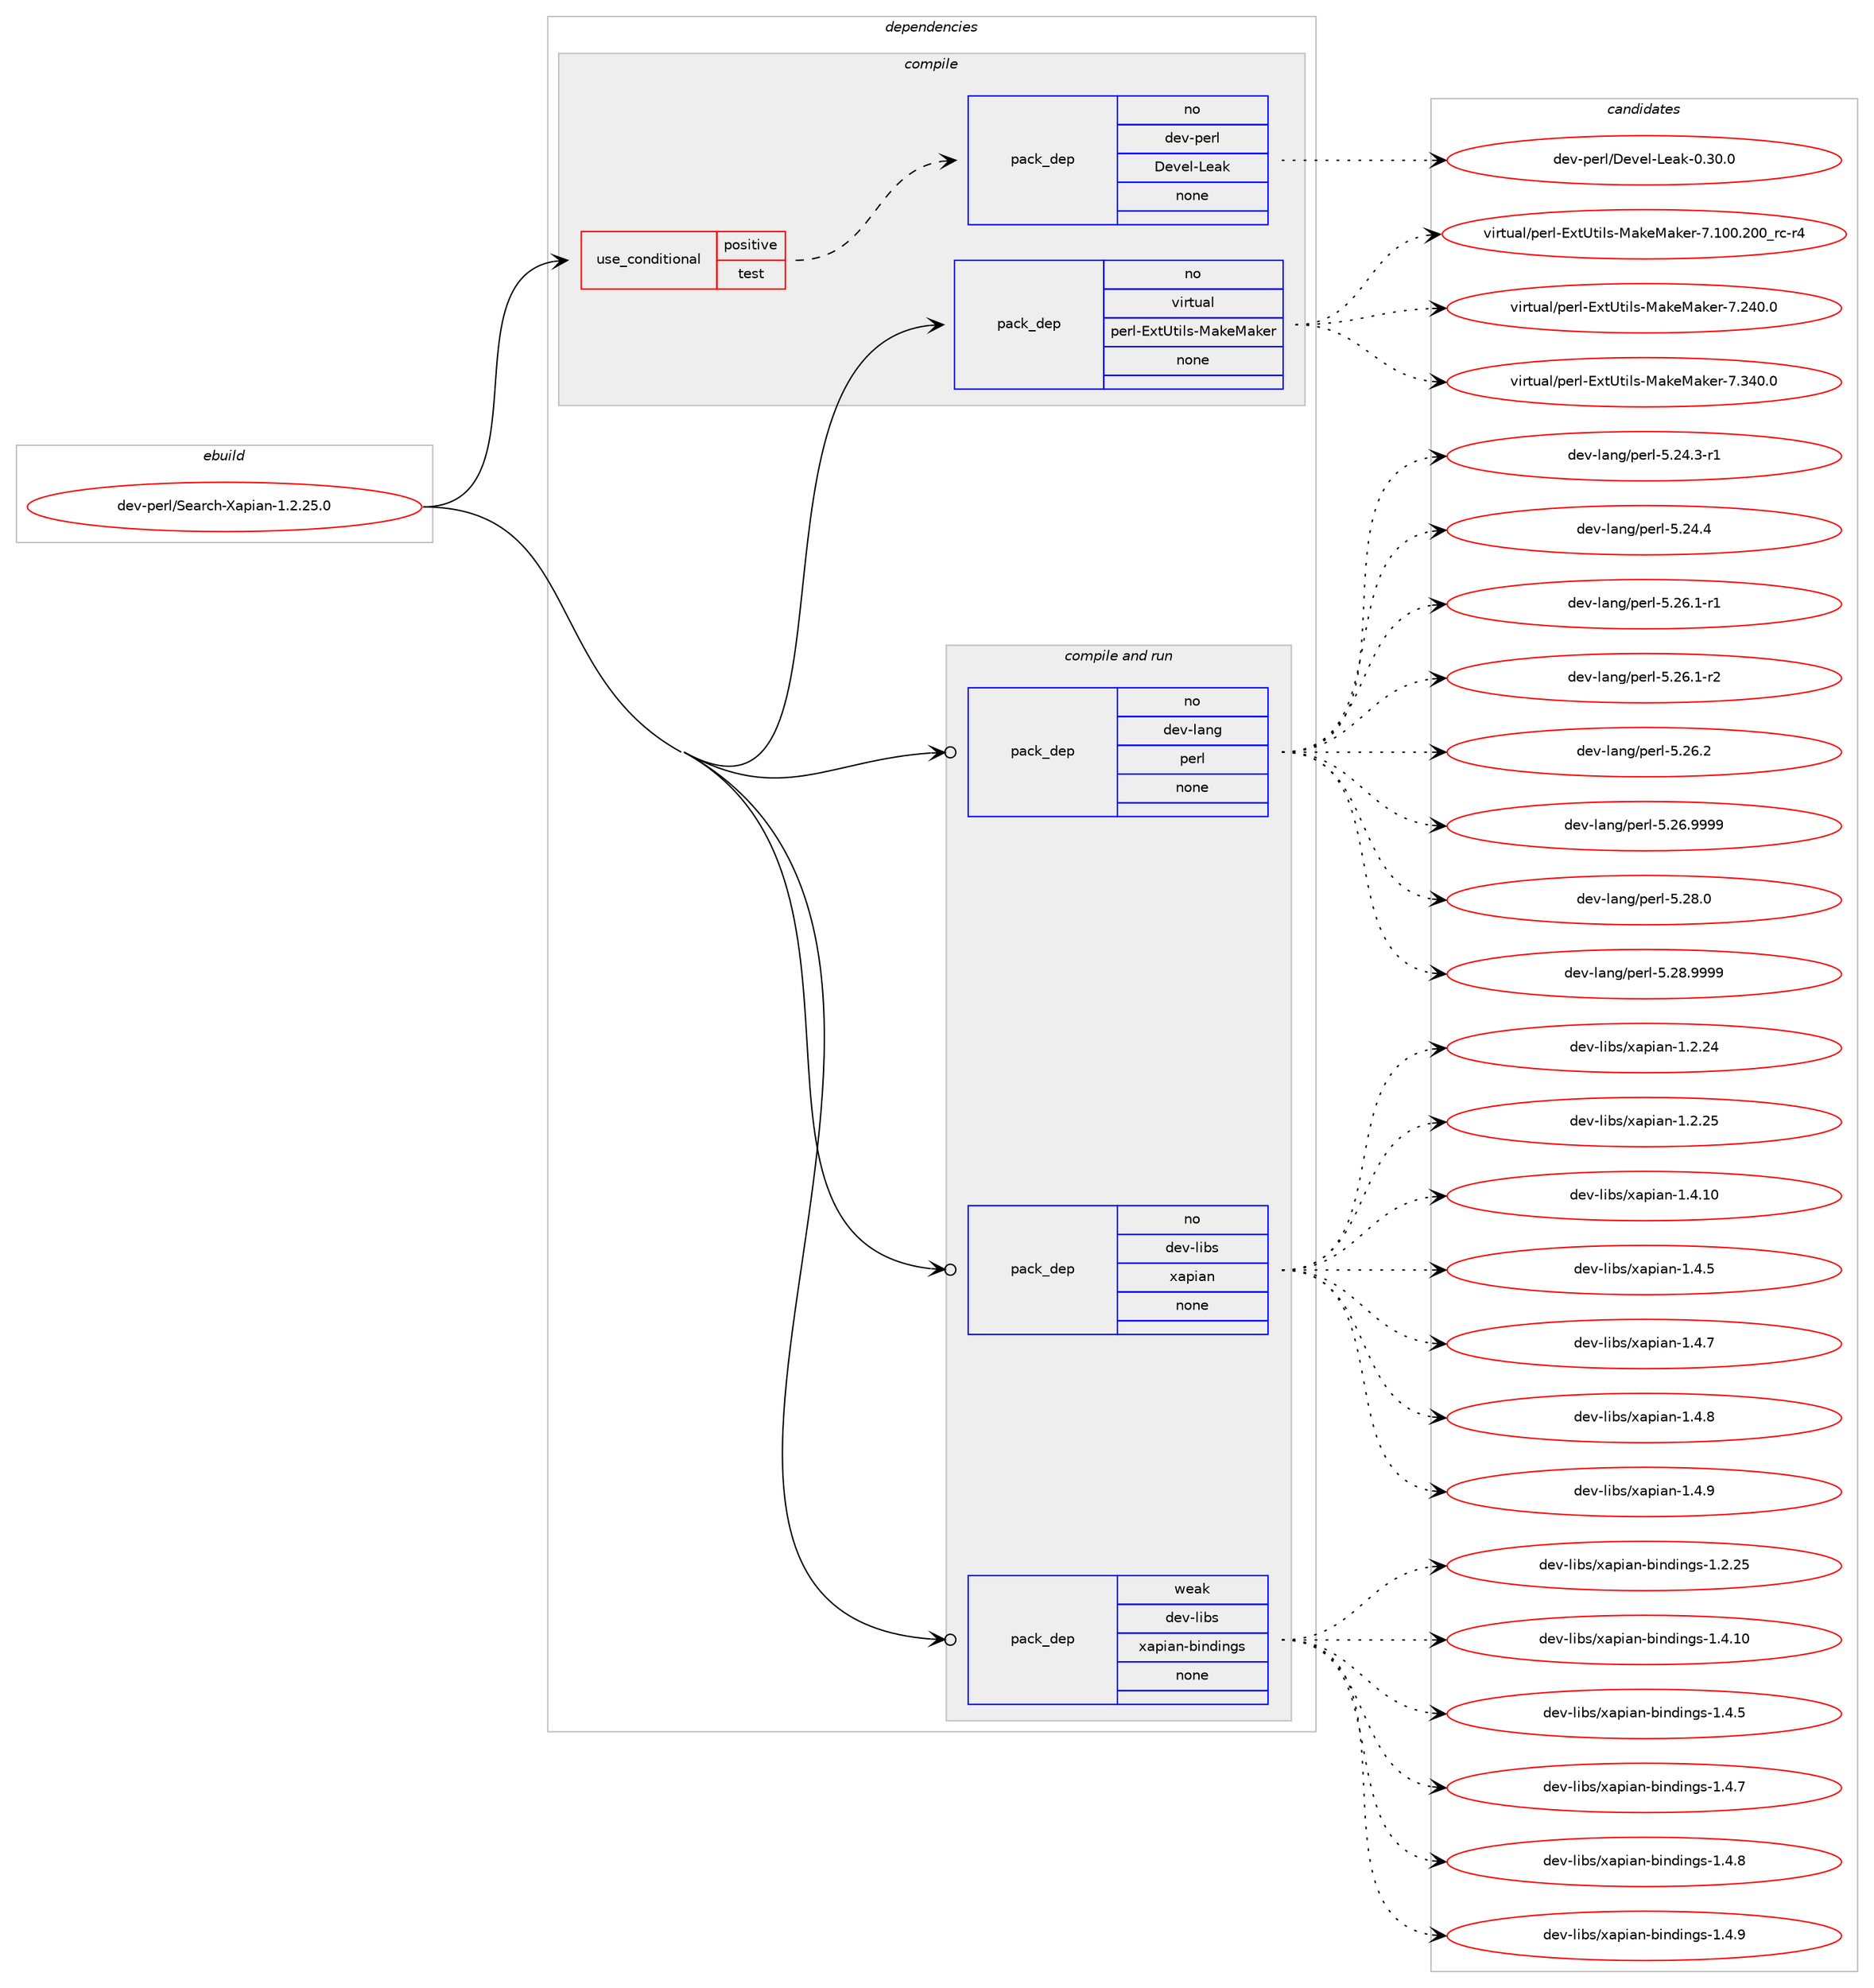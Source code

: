 digraph prolog {

# *************
# Graph options
# *************

newrank=true;
concentrate=true;
compound=true;
graph [rankdir=LR,fontname=Helvetica,fontsize=10,ranksep=1.5];#, ranksep=2.5, nodesep=0.2];
edge  [arrowhead=vee];
node  [fontname=Helvetica,fontsize=10];

# **********
# The ebuild
# **********

subgraph cluster_leftcol {
color=gray;
rank=same;
label=<<i>ebuild</i>>;
id [label="dev-perl/Search-Xapian-1.2.25.0", color=red, width=4, href="../dev-perl/Search-Xapian-1.2.25.0.svg"];
}

# ****************
# The dependencies
# ****************

subgraph cluster_midcol {
color=gray;
label=<<i>dependencies</i>>;
subgraph cluster_compile {
fillcolor="#eeeeee";
style=filled;
label=<<i>compile</i>>;
subgraph cond368811 {
dependency1388505 [label=<<TABLE BORDER="0" CELLBORDER="1" CELLSPACING="0" CELLPADDING="4"><TR><TD ROWSPAN="3" CELLPADDING="10">use_conditional</TD></TR><TR><TD>positive</TD></TR><TR><TD>test</TD></TR></TABLE>>, shape=none, color=red];
subgraph pack996630 {
dependency1388506 [label=<<TABLE BORDER="0" CELLBORDER="1" CELLSPACING="0" CELLPADDING="4" WIDTH="220"><TR><TD ROWSPAN="6" CELLPADDING="30">pack_dep</TD></TR><TR><TD WIDTH="110">no</TD></TR><TR><TD>dev-perl</TD></TR><TR><TD>Devel-Leak</TD></TR><TR><TD>none</TD></TR><TR><TD></TD></TR></TABLE>>, shape=none, color=blue];
}
dependency1388505:e -> dependency1388506:w [weight=20,style="dashed",arrowhead="vee"];
}
id:e -> dependency1388505:w [weight=20,style="solid",arrowhead="vee"];
subgraph pack996631 {
dependency1388507 [label=<<TABLE BORDER="0" CELLBORDER="1" CELLSPACING="0" CELLPADDING="4" WIDTH="220"><TR><TD ROWSPAN="6" CELLPADDING="30">pack_dep</TD></TR><TR><TD WIDTH="110">no</TD></TR><TR><TD>virtual</TD></TR><TR><TD>perl-ExtUtils-MakeMaker</TD></TR><TR><TD>none</TD></TR><TR><TD></TD></TR></TABLE>>, shape=none, color=blue];
}
id:e -> dependency1388507:w [weight=20,style="solid",arrowhead="vee"];
}
subgraph cluster_compileandrun {
fillcolor="#eeeeee";
style=filled;
label=<<i>compile and run</i>>;
subgraph pack996632 {
dependency1388508 [label=<<TABLE BORDER="0" CELLBORDER="1" CELLSPACING="0" CELLPADDING="4" WIDTH="220"><TR><TD ROWSPAN="6" CELLPADDING="30">pack_dep</TD></TR><TR><TD WIDTH="110">no</TD></TR><TR><TD>dev-lang</TD></TR><TR><TD>perl</TD></TR><TR><TD>none</TD></TR><TR><TD></TD></TR></TABLE>>, shape=none, color=blue];
}
id:e -> dependency1388508:w [weight=20,style="solid",arrowhead="odotvee"];
subgraph pack996633 {
dependency1388509 [label=<<TABLE BORDER="0" CELLBORDER="1" CELLSPACING="0" CELLPADDING="4" WIDTH="220"><TR><TD ROWSPAN="6" CELLPADDING="30">pack_dep</TD></TR><TR><TD WIDTH="110">no</TD></TR><TR><TD>dev-libs</TD></TR><TR><TD>xapian</TD></TR><TR><TD>none</TD></TR><TR><TD></TD></TR></TABLE>>, shape=none, color=blue];
}
id:e -> dependency1388509:w [weight=20,style="solid",arrowhead="odotvee"];
subgraph pack996634 {
dependency1388510 [label=<<TABLE BORDER="0" CELLBORDER="1" CELLSPACING="0" CELLPADDING="4" WIDTH="220"><TR><TD ROWSPAN="6" CELLPADDING="30">pack_dep</TD></TR><TR><TD WIDTH="110">weak</TD></TR><TR><TD>dev-libs</TD></TR><TR><TD>xapian-bindings</TD></TR><TR><TD>none</TD></TR><TR><TD></TD></TR></TABLE>>, shape=none, color=blue];
}
id:e -> dependency1388510:w [weight=20,style="solid",arrowhead="odotvee"];
}
subgraph cluster_run {
fillcolor="#eeeeee";
style=filled;
label=<<i>run</i>>;
}
}

# **************
# The candidates
# **************

subgraph cluster_choices {
rank=same;
color=gray;
label=<<i>candidates</i>>;

subgraph choice996630 {
color=black;
nodesep=1;
choice10010111845112101114108476810111810110845761019710745484651484648 [label="dev-perl/Devel-Leak-0.30.0", color=red, width=4,href="../dev-perl/Devel-Leak-0.30.0.svg"];
dependency1388506:e -> choice10010111845112101114108476810111810110845761019710745484651484648:w [style=dotted,weight="100"];
}
subgraph choice996631 {
color=black;
nodesep=1;
choice118105114116117971084711210111410845691201168511610510811545779710710177971071011144555464948484650484895114994511452 [label="virtual/perl-ExtUtils-MakeMaker-7.100.200_rc-r4", color=red, width=4,href="../virtual/perl-ExtUtils-MakeMaker-7.100.200_rc-r4.svg"];
choice118105114116117971084711210111410845691201168511610510811545779710710177971071011144555465052484648 [label="virtual/perl-ExtUtils-MakeMaker-7.240.0", color=red, width=4,href="../virtual/perl-ExtUtils-MakeMaker-7.240.0.svg"];
choice118105114116117971084711210111410845691201168511610510811545779710710177971071011144555465152484648 [label="virtual/perl-ExtUtils-MakeMaker-7.340.0", color=red, width=4,href="../virtual/perl-ExtUtils-MakeMaker-7.340.0.svg"];
dependency1388507:e -> choice118105114116117971084711210111410845691201168511610510811545779710710177971071011144555464948484650484895114994511452:w [style=dotted,weight="100"];
dependency1388507:e -> choice118105114116117971084711210111410845691201168511610510811545779710710177971071011144555465052484648:w [style=dotted,weight="100"];
dependency1388507:e -> choice118105114116117971084711210111410845691201168511610510811545779710710177971071011144555465152484648:w [style=dotted,weight="100"];
}
subgraph choice996632 {
color=black;
nodesep=1;
choice100101118451089711010347112101114108455346505246514511449 [label="dev-lang/perl-5.24.3-r1", color=red, width=4,href="../dev-lang/perl-5.24.3-r1.svg"];
choice10010111845108971101034711210111410845534650524652 [label="dev-lang/perl-5.24.4", color=red, width=4,href="../dev-lang/perl-5.24.4.svg"];
choice100101118451089711010347112101114108455346505446494511449 [label="dev-lang/perl-5.26.1-r1", color=red, width=4,href="../dev-lang/perl-5.26.1-r1.svg"];
choice100101118451089711010347112101114108455346505446494511450 [label="dev-lang/perl-5.26.1-r2", color=red, width=4,href="../dev-lang/perl-5.26.1-r2.svg"];
choice10010111845108971101034711210111410845534650544650 [label="dev-lang/perl-5.26.2", color=red, width=4,href="../dev-lang/perl-5.26.2.svg"];
choice10010111845108971101034711210111410845534650544657575757 [label="dev-lang/perl-5.26.9999", color=red, width=4,href="../dev-lang/perl-5.26.9999.svg"];
choice10010111845108971101034711210111410845534650564648 [label="dev-lang/perl-5.28.0", color=red, width=4,href="../dev-lang/perl-5.28.0.svg"];
choice10010111845108971101034711210111410845534650564657575757 [label="dev-lang/perl-5.28.9999", color=red, width=4,href="../dev-lang/perl-5.28.9999.svg"];
dependency1388508:e -> choice100101118451089711010347112101114108455346505246514511449:w [style=dotted,weight="100"];
dependency1388508:e -> choice10010111845108971101034711210111410845534650524652:w [style=dotted,weight="100"];
dependency1388508:e -> choice100101118451089711010347112101114108455346505446494511449:w [style=dotted,weight="100"];
dependency1388508:e -> choice100101118451089711010347112101114108455346505446494511450:w [style=dotted,weight="100"];
dependency1388508:e -> choice10010111845108971101034711210111410845534650544650:w [style=dotted,weight="100"];
dependency1388508:e -> choice10010111845108971101034711210111410845534650544657575757:w [style=dotted,weight="100"];
dependency1388508:e -> choice10010111845108971101034711210111410845534650564648:w [style=dotted,weight="100"];
dependency1388508:e -> choice10010111845108971101034711210111410845534650564657575757:w [style=dotted,weight="100"];
}
subgraph choice996633 {
color=black;
nodesep=1;
choice100101118451081059811547120971121059711045494650465052 [label="dev-libs/xapian-1.2.24", color=red, width=4,href="../dev-libs/xapian-1.2.24.svg"];
choice100101118451081059811547120971121059711045494650465053 [label="dev-libs/xapian-1.2.25", color=red, width=4,href="../dev-libs/xapian-1.2.25.svg"];
choice100101118451081059811547120971121059711045494652464948 [label="dev-libs/xapian-1.4.10", color=red, width=4,href="../dev-libs/xapian-1.4.10.svg"];
choice1001011184510810598115471209711210597110454946524653 [label="dev-libs/xapian-1.4.5", color=red, width=4,href="../dev-libs/xapian-1.4.5.svg"];
choice1001011184510810598115471209711210597110454946524655 [label="dev-libs/xapian-1.4.7", color=red, width=4,href="../dev-libs/xapian-1.4.7.svg"];
choice1001011184510810598115471209711210597110454946524656 [label="dev-libs/xapian-1.4.8", color=red, width=4,href="../dev-libs/xapian-1.4.8.svg"];
choice1001011184510810598115471209711210597110454946524657 [label="dev-libs/xapian-1.4.9", color=red, width=4,href="../dev-libs/xapian-1.4.9.svg"];
dependency1388509:e -> choice100101118451081059811547120971121059711045494650465052:w [style=dotted,weight="100"];
dependency1388509:e -> choice100101118451081059811547120971121059711045494650465053:w [style=dotted,weight="100"];
dependency1388509:e -> choice100101118451081059811547120971121059711045494652464948:w [style=dotted,weight="100"];
dependency1388509:e -> choice1001011184510810598115471209711210597110454946524653:w [style=dotted,weight="100"];
dependency1388509:e -> choice1001011184510810598115471209711210597110454946524655:w [style=dotted,weight="100"];
dependency1388509:e -> choice1001011184510810598115471209711210597110454946524656:w [style=dotted,weight="100"];
dependency1388509:e -> choice1001011184510810598115471209711210597110454946524657:w [style=dotted,weight="100"];
}
subgraph choice996634 {
color=black;
nodesep=1;
choice1001011184510810598115471209711210597110459810511010010511010311545494650465053 [label="dev-libs/xapian-bindings-1.2.25", color=red, width=4,href="../dev-libs/xapian-bindings-1.2.25.svg"];
choice1001011184510810598115471209711210597110459810511010010511010311545494652464948 [label="dev-libs/xapian-bindings-1.4.10", color=red, width=4,href="../dev-libs/xapian-bindings-1.4.10.svg"];
choice10010111845108105981154712097112105971104598105110100105110103115454946524653 [label="dev-libs/xapian-bindings-1.4.5", color=red, width=4,href="../dev-libs/xapian-bindings-1.4.5.svg"];
choice10010111845108105981154712097112105971104598105110100105110103115454946524655 [label="dev-libs/xapian-bindings-1.4.7", color=red, width=4,href="../dev-libs/xapian-bindings-1.4.7.svg"];
choice10010111845108105981154712097112105971104598105110100105110103115454946524656 [label="dev-libs/xapian-bindings-1.4.8", color=red, width=4,href="../dev-libs/xapian-bindings-1.4.8.svg"];
choice10010111845108105981154712097112105971104598105110100105110103115454946524657 [label="dev-libs/xapian-bindings-1.4.9", color=red, width=4,href="../dev-libs/xapian-bindings-1.4.9.svg"];
dependency1388510:e -> choice1001011184510810598115471209711210597110459810511010010511010311545494650465053:w [style=dotted,weight="100"];
dependency1388510:e -> choice1001011184510810598115471209711210597110459810511010010511010311545494652464948:w [style=dotted,weight="100"];
dependency1388510:e -> choice10010111845108105981154712097112105971104598105110100105110103115454946524653:w [style=dotted,weight="100"];
dependency1388510:e -> choice10010111845108105981154712097112105971104598105110100105110103115454946524655:w [style=dotted,weight="100"];
dependency1388510:e -> choice10010111845108105981154712097112105971104598105110100105110103115454946524656:w [style=dotted,weight="100"];
dependency1388510:e -> choice10010111845108105981154712097112105971104598105110100105110103115454946524657:w [style=dotted,weight="100"];
}
}

}
